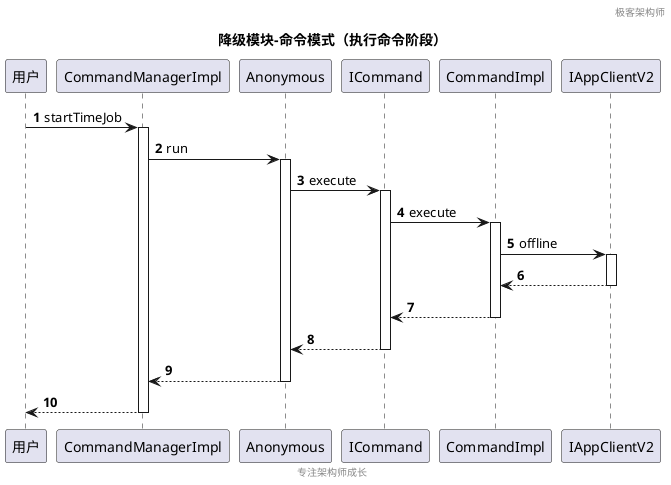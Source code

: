 @startuml
header 极客架构师
footer 专注架构师成长
title 降级模块-命令模式（执行命令阶段）
autonumber
participant 用户
用户 -> CommandManagerImpl : startTimeJob
activate CommandManagerImpl
CommandManagerImpl -> Anonymous : run
activate Anonymous
Anonymous -> ICommand : execute
activate ICommand
ICommand -> CommandImpl : execute
activate CommandImpl
CommandImpl -> IAppClientV2 : offline
activate IAppClientV2
IAppClientV2 --> CommandImpl
deactivate IAppClientV2
CommandImpl --> ICommand
deactivate CommandImpl
ICommand --> Anonymous
deactivate ICommand
Anonymous --> CommandManagerImpl
deactivate Anonymous
return
@enduml